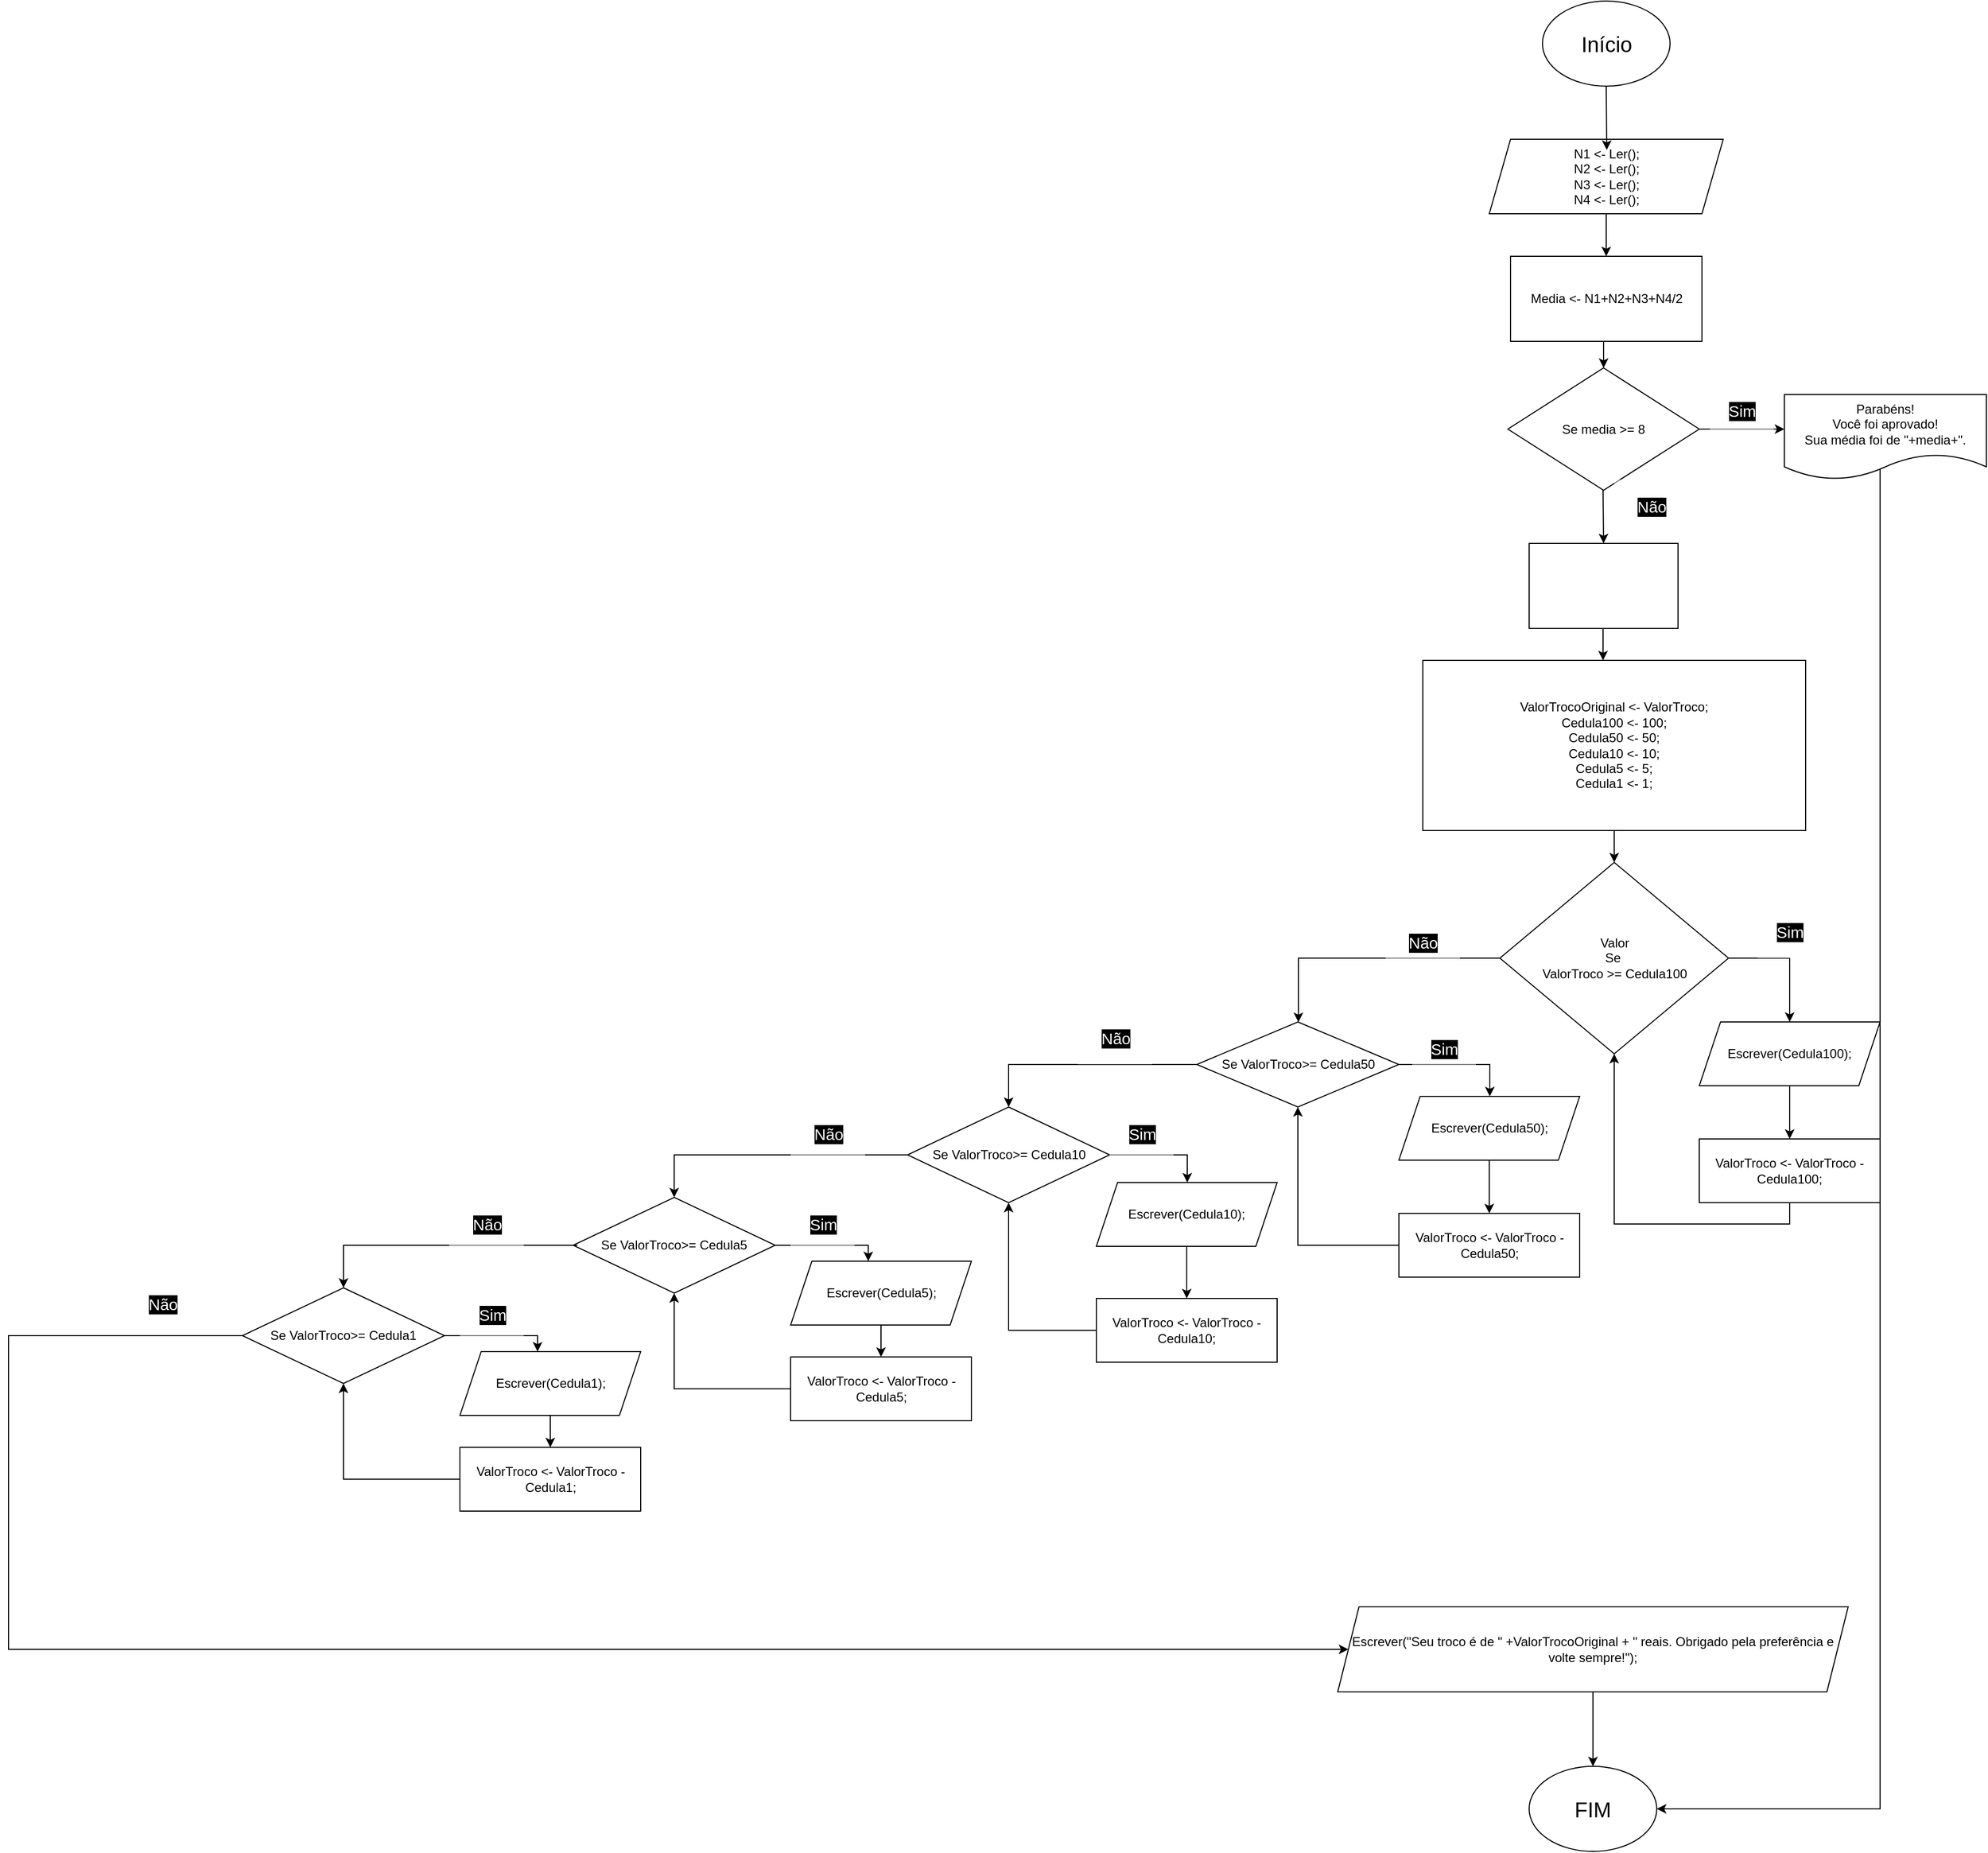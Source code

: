 <mxfile version="21.3.7" type="github">
  <diagram name="Página-1" id="r2xQb5WZQAOj9Y9dfqR0">
    <mxGraphModel dx="2374" dy="944" grid="1" gridSize="10" guides="1" tooltips="1" connect="1" arrows="1" fold="1" page="0" pageScale="1" pageWidth="827" pageHeight="1169" math="0" shadow="0">
      <root>
        <mxCell id="0" />
        <mxCell id="1" parent="0" />
        <mxCell id="rkdmeyJ-gslSqDaO4jJ8-1" value="&lt;font style=&quot;font-size: 20px;&quot;&gt;Início&lt;/font&gt;" style="ellipse;whiteSpace=wrap;html=1;" parent="1" vertex="1">
          <mxGeometry x="342.5" y="-120" width="120" height="80" as="geometry" />
        </mxCell>
        <mxCell id="U3ZBZgIVDwNOLRPqjOwI-8" value="" style="edgeStyle=orthogonalEdgeStyle;rounded=0;orthogonalLoop=1;jettySize=auto;html=1;" edge="1" parent="1" source="rkdmeyJ-gslSqDaO4jJ8-3" target="U3ZBZgIVDwNOLRPqjOwI-6">
          <mxGeometry relative="1" as="geometry" />
        </mxCell>
        <mxCell id="rkdmeyJ-gslSqDaO4jJ8-3" value="N1 &amp;lt;- Ler();&lt;br&gt;N2 &amp;lt;- Ler();&lt;br&gt;N3 &amp;lt;- Ler();&lt;br&gt;N4 &amp;lt;- Ler();" style="shape=parallelogram;perimeter=parallelogramPerimeter;whiteSpace=wrap;html=1;fixedSize=1;" parent="1" vertex="1">
          <mxGeometry x="292.5" y="10" width="220" height="70" as="geometry" />
        </mxCell>
        <mxCell id="rkdmeyJ-gslSqDaO4jJ8-4" value="Se media &amp;gt;= 8" style="rhombus;whiteSpace=wrap;html=1;" parent="1" vertex="1">
          <mxGeometry x="310" y="225" width="180" height="115" as="geometry" />
        </mxCell>
        <mxCell id="rkdmeyJ-gslSqDaO4jJ8-15" value="" style="endArrow=classic;html=1;rounded=0;exitX=0.5;exitY=1;exitDx=0;exitDy=0;" parent="1" source="rkdmeyJ-gslSqDaO4jJ8-1" edge="1">
          <mxGeometry width="50" height="50" relative="1" as="geometry">
            <mxPoint x="399" y="80" as="sourcePoint" />
            <mxPoint x="403" y="20" as="targetPoint" />
            <Array as="points" />
          </mxGeometry>
        </mxCell>
        <mxCell id="rkdmeyJ-gslSqDaO4jJ8-17" value="" style="endArrow=classic;html=1;rounded=0;exitX=1;exitY=0.5;exitDx=0;exitDy=0;entryX=0;entryY=0.5;entryDx=0;entryDy=0;" parent="1" source="rkdmeyJ-gslSqDaO4jJ8-4" edge="1">
          <mxGeometry width="50" height="50" relative="1" as="geometry">
            <mxPoint x="520" y="240" as="sourcePoint" />
            <mxPoint x="570" y="282.5" as="targetPoint" />
            <Array as="points" />
          </mxGeometry>
        </mxCell>
        <mxCell id="rkdmeyJ-gslSqDaO4jJ8-19" value="Sim" style="rounded=0;html=1;strokeWidth=1;opacity=50;strokeColor=none;fillColor=#FFFFFF;fontColor=#ffffff;labelBackgroundColor=#000000;fontSize=15;" parent="1" vertex="1">
          <mxGeometry x="500" y="240" width="60" height="50" as="geometry" />
        </mxCell>
        <mxCell id="rkdmeyJ-gslSqDaO4jJ8-21" value="" style="endArrow=classic;html=1;rounded=0;exitX=0.5;exitY=1;exitDx=0;exitDy=0;entryX=0.5;entryY=0;entryDx=0;entryDy=0;" parent="1" target="rkdmeyJ-gslSqDaO4jJ8-25" edge="1">
          <mxGeometry width="50" height="50" relative="1" as="geometry">
            <mxPoint x="399.5" y="340" as="sourcePoint" />
            <mxPoint x="399.5" y="380" as="targetPoint" />
            <Array as="points" />
          </mxGeometry>
        </mxCell>
        <mxCell id="rkdmeyJ-gslSqDaO4jJ8-22" value="Não" style="rounded=0;html=1;strokeWidth=1;opacity=50;strokeColor=none;fillColor=#FFFFFF;fontColor=#ffffff;labelBackgroundColor=#000000;fontSize=15;" parent="1" vertex="1">
          <mxGeometry x="410" y="330" width="70" height="50" as="geometry" />
        </mxCell>
        <mxCell id="rkdmeyJ-gslSqDaO4jJ8-23" style="edgeStyle=orthogonalEdgeStyle;rounded=0;orthogonalLoop=1;jettySize=auto;html=1;exitX=0.5;exitY=1;exitDx=0;exitDy=0;" parent="1" source="rkdmeyJ-gslSqDaO4jJ8-4" target="rkdmeyJ-gslSqDaO4jJ8-4" edge="1">
          <mxGeometry relative="1" as="geometry" />
        </mxCell>
        <mxCell id="rkdmeyJ-gslSqDaO4jJ8-24" value="" style="endArrow=classic;html=1;rounded=0;exitX=0.5;exitY=1;exitDx=0;exitDy=0;" parent="1" edge="1">
          <mxGeometry width="50" height="50" relative="1" as="geometry">
            <mxPoint x="399.5" y="460" as="sourcePoint" />
            <mxPoint x="399.5" y="500" as="targetPoint" />
            <Array as="points" />
          </mxGeometry>
        </mxCell>
        <mxCell id="rkdmeyJ-gslSqDaO4jJ8-25" value="" style="rounded=0;whiteSpace=wrap;html=1;" parent="1" vertex="1">
          <mxGeometry x="330" y="390" width="140" height="80" as="geometry" />
        </mxCell>
        <mxCell id="rkdmeyJ-gslSqDaO4jJ8-35" value="" style="edgeStyle=orthogonalEdgeStyle;rounded=0;orthogonalLoop=1;jettySize=auto;html=1;" parent="1" source="rkdmeyJ-gslSqDaO4jJ8-29" target="rkdmeyJ-gslSqDaO4jJ8-33" edge="1">
          <mxGeometry relative="1" as="geometry" />
        </mxCell>
        <mxCell id="rkdmeyJ-gslSqDaO4jJ8-29" value="Escrever(&quot;Seu troco é de &quot; +ValorTrocoOriginal + &quot; reais. Obrigado pela preferência e volte sempre!&quot;);" style="shape=parallelogram;perimeter=parallelogramPerimeter;whiteSpace=wrap;html=1;fixedSize=1;" parent="1" vertex="1">
          <mxGeometry x="150" y="1390" width="480" height="80" as="geometry" />
        </mxCell>
        <mxCell id="rkdmeyJ-gslSqDaO4jJ8-33" value="&lt;span style=&quot;font-size: 20px;&quot;&gt;FIM&lt;br&gt;&lt;/span&gt;" style="ellipse;whiteSpace=wrap;html=1;" parent="1" vertex="1">
          <mxGeometry x="330" y="1540" width="120" height="80" as="geometry" />
        </mxCell>
        <mxCell id="rkdmeyJ-gslSqDaO4jJ8-36" value="" style="edgeStyle=orthogonalEdgeStyle;rounded=0;orthogonalLoop=1;jettySize=auto;html=1;entryX=1;entryY=0.5;entryDx=0;entryDy=0;exitX=0.464;exitY=0.992;exitDx=0;exitDy=0;exitPerimeter=0;" parent="1" target="rkdmeyJ-gslSqDaO4jJ8-33" edge="1">
          <mxGeometry relative="1" as="geometry">
            <mxPoint x="662.08" y="312.02" as="sourcePoint" />
            <mxPoint x="550" y="760" as="targetPoint" />
            <Array as="points">
              <mxPoint x="660" y="312" />
              <mxPoint x="660" y="1580" />
            </Array>
          </mxGeometry>
        </mxCell>
        <mxCell id="rkdmeyJ-gslSqDaO4jJ8-39" value="" style="edgeStyle=orthogonalEdgeStyle;rounded=0;orthogonalLoop=1;jettySize=auto;html=1;" parent="1" target="rkdmeyJ-gslSqDaO4jJ8-4" edge="1">
          <mxGeometry relative="1" as="geometry">
            <Array as="points">
              <mxPoint x="400" y="190" />
              <mxPoint x="400" y="190" />
            </Array>
            <mxPoint x="400" y="180" as="sourcePoint" />
          </mxGeometry>
        </mxCell>
        <mxCell id="rkdmeyJ-gslSqDaO4jJ8-51" value="" style="edgeStyle=orthogonalEdgeStyle;rounded=0;orthogonalLoop=1;jettySize=auto;html=1;" parent="1" source="rkdmeyJ-gslSqDaO4jJ8-40" target="rkdmeyJ-gslSqDaO4jJ8-48" edge="1">
          <mxGeometry relative="1" as="geometry" />
        </mxCell>
        <mxCell id="rkdmeyJ-gslSqDaO4jJ8-40" value="ValorTrocoOriginal &amp;lt;- ValorTroco;&lt;br&gt;Cedula100 &amp;lt;- 100;&lt;br&gt;Cedula50 &amp;lt;- 50;&lt;br&gt;Cedula10 &amp;lt;- 10;&lt;br&gt;Cedula5 &amp;lt;- 5;&lt;br&gt;Cedula1 &amp;lt;- 1;" style="rounded=0;whiteSpace=wrap;html=1;" parent="1" vertex="1">
          <mxGeometry x="230" y="500" width="360" height="160" as="geometry" />
        </mxCell>
        <mxCell id="rkdmeyJ-gslSqDaO4jJ8-57" value="" style="edgeStyle=orthogonalEdgeStyle;rounded=0;orthogonalLoop=1;jettySize=auto;html=1;exitX=1;exitY=0.5;exitDx=0;exitDy=0;entryX=0.5;entryY=0;entryDx=0;entryDy=0;labelBackgroundColor=#FFFFFF;" parent="1" source="rkdmeyJ-gslSqDaO4jJ8-48" target="rkdmeyJ-gslSqDaO4jJ8-54" edge="1">
          <mxGeometry relative="1" as="geometry" />
        </mxCell>
        <mxCell id="rkdmeyJ-gslSqDaO4jJ8-59" style="edgeStyle=orthogonalEdgeStyle;rounded=0;orthogonalLoop=1;jettySize=auto;html=1;exitX=0;exitY=0.5;exitDx=0;exitDy=0;" parent="1" source="rkdmeyJ-gslSqDaO4jJ8-48" target="rkdmeyJ-gslSqDaO4jJ8-60" edge="1">
          <mxGeometry relative="1" as="geometry">
            <mxPoint x="200" y="910" as="targetPoint" />
            <Array as="points">
              <mxPoint x="113" y="780" />
            </Array>
          </mxGeometry>
        </mxCell>
        <mxCell id="rkdmeyJ-gslSqDaO4jJ8-48" value="Valor&lt;br&gt;Se&amp;nbsp;&lt;br&gt;ValorTroco &amp;gt;= Cedula100" style="rhombus;whiteSpace=wrap;html=1;" parent="1" vertex="1">
          <mxGeometry x="302.5" y="690" width="215" height="180" as="geometry" />
        </mxCell>
        <mxCell id="rkdmeyJ-gslSqDaO4jJ8-58" style="edgeStyle=orthogonalEdgeStyle;rounded=0;orthogonalLoop=1;jettySize=auto;html=1;exitX=0.5;exitY=1;exitDx=0;exitDy=0;" parent="1" source="rkdmeyJ-gslSqDaO4jJ8-52" target="rkdmeyJ-gslSqDaO4jJ8-48" edge="1">
          <mxGeometry relative="1" as="geometry">
            <mxPoint x="710" y="720" as="targetPoint" />
          </mxGeometry>
        </mxCell>
        <mxCell id="rkdmeyJ-gslSqDaO4jJ8-52" value="&lt;font style=&quot;vertical-align: inherit;&quot;&gt;&lt;font style=&quot;vertical-align: inherit;&quot;&gt;ValorTroco &amp;lt;- ValorTroco - Cedula100;&lt;/font&gt;&lt;/font&gt;" style="whiteSpace=wrap;html=1;" parent="1" vertex="1">
          <mxGeometry x="490" y="950" width="170" height="60" as="geometry" />
        </mxCell>
        <mxCell id="rkdmeyJ-gslSqDaO4jJ8-56" style="edgeStyle=orthogonalEdgeStyle;rounded=0;orthogonalLoop=1;jettySize=auto;html=1;exitX=0.5;exitY=1;exitDx=0;exitDy=0;" parent="1" source="rkdmeyJ-gslSqDaO4jJ8-54" target="rkdmeyJ-gslSqDaO4jJ8-52" edge="1">
          <mxGeometry relative="1" as="geometry" />
        </mxCell>
        <mxCell id="rkdmeyJ-gslSqDaO4jJ8-54" value="Escrever(Cedula100);" style="shape=parallelogram;perimeter=parallelogramPerimeter;whiteSpace=wrap;html=1;fixedSize=1;" parent="1" vertex="1">
          <mxGeometry x="490" y="840" width="170" height="60" as="geometry" />
        </mxCell>
        <mxCell id="rkdmeyJ-gslSqDaO4jJ8-67" style="edgeStyle=orthogonalEdgeStyle;rounded=0;orthogonalLoop=1;jettySize=auto;html=1;" parent="1" source="rkdmeyJ-gslSqDaO4jJ8-60" target="rkdmeyJ-gslSqDaO4jJ8-66" edge="1">
          <mxGeometry relative="1" as="geometry">
            <Array as="points">
              <mxPoint x="293" y="880" />
            </Array>
          </mxGeometry>
        </mxCell>
        <mxCell id="rkdmeyJ-gslSqDaO4jJ8-60" value="Se ValorTroco&amp;gt;= Cedula50" style="rhombus;whiteSpace=wrap;html=1;" parent="1" vertex="1">
          <mxGeometry x="17.5" y="840" width="190" height="80" as="geometry" />
        </mxCell>
        <mxCell id="rkdmeyJ-gslSqDaO4jJ8-61" value="Sim" style="rounded=0;html=1;strokeWidth=1;opacity=50;strokeColor=none;fillColor=#FFFFFF;fontColor=#ffffff;labelBackgroundColor=#000000;fontSize=15;" parent="1" vertex="1">
          <mxGeometry x="545" y="730" width="60" height="50" as="geometry" />
        </mxCell>
        <mxCell id="rkdmeyJ-gslSqDaO4jJ8-62" value="Não" style="rounded=0;html=1;strokeWidth=1;opacity=50;strokeColor=none;fillColor=#FFFFFF;fontColor=#ffffff;labelBackgroundColor=#000000;fontSize=15;" parent="1" vertex="1">
          <mxGeometry x="195" y="740" width="70" height="50" as="geometry" />
        </mxCell>
        <mxCell id="rkdmeyJ-gslSqDaO4jJ8-88" value="" style="edgeStyle=orthogonalEdgeStyle;rounded=0;orthogonalLoop=1;jettySize=auto;html=1;entryX=0.5;entryY=1;entryDx=0;entryDy=0;exitX=0;exitY=0.5;exitDx=0;exitDy=0;" parent="1" source="rkdmeyJ-gslSqDaO4jJ8-64" target="rkdmeyJ-gslSqDaO4jJ8-60" edge="1">
          <mxGeometry relative="1" as="geometry">
            <mxPoint x="292" y="1090" as="sourcePoint" />
          </mxGeometry>
        </mxCell>
        <mxCell id="rkdmeyJ-gslSqDaO4jJ8-64" value="&lt;font style=&quot;vertical-align: inherit;&quot;&gt;&lt;font style=&quot;vertical-align: inherit;&quot;&gt;ValorTroco &amp;lt;- ValorTroco - Cedula50;&lt;/font&gt;&lt;/font&gt;" style="whiteSpace=wrap;html=1;" parent="1" vertex="1">
          <mxGeometry x="207.5" y="1020" width="170" height="60" as="geometry" />
        </mxCell>
        <mxCell id="rkdmeyJ-gslSqDaO4jJ8-65" style="edgeStyle=orthogonalEdgeStyle;rounded=0;orthogonalLoop=1;jettySize=auto;html=1;exitX=0.5;exitY=1;exitDx=0;exitDy=0;" parent="1" source="rkdmeyJ-gslSqDaO4jJ8-66" target="rkdmeyJ-gslSqDaO4jJ8-64" edge="1">
          <mxGeometry relative="1" as="geometry" />
        </mxCell>
        <mxCell id="rkdmeyJ-gslSqDaO4jJ8-66" value="Escrever(Cedula50);" style="shape=parallelogram;perimeter=parallelogramPerimeter;whiteSpace=wrap;html=1;fixedSize=1;" parent="1" vertex="1">
          <mxGeometry x="207.5" y="910" width="170" height="60" as="geometry" />
        </mxCell>
        <mxCell id="rkdmeyJ-gslSqDaO4jJ8-68" value="Sim" style="rounded=0;html=1;strokeWidth=1;opacity=50;strokeColor=none;fillColor=#FFFFFF;fontColor=#ffffff;labelBackgroundColor=#000000;fontSize=15;" parent="1" vertex="1">
          <mxGeometry x="220" y="840" width="60" height="50" as="geometry" />
        </mxCell>
        <mxCell id="rkdmeyJ-gslSqDaO4jJ8-69" style="edgeStyle=orthogonalEdgeStyle;rounded=0;orthogonalLoop=1;jettySize=auto;html=1;" parent="1" source="rkdmeyJ-gslSqDaO4jJ8-70" target="rkdmeyJ-gslSqDaO4jJ8-73" edge="1">
          <mxGeometry relative="1" as="geometry">
            <Array as="points">
              <mxPoint x="8.5" y="965" />
            </Array>
          </mxGeometry>
        </mxCell>
        <mxCell id="rkdmeyJ-gslSqDaO4jJ8-86" value="" style="edgeStyle=orthogonalEdgeStyle;rounded=0;orthogonalLoop=1;jettySize=auto;html=1;exitX=0;exitY=0.5;exitDx=0;exitDy=0;" parent="1" source="rkdmeyJ-gslSqDaO4jJ8-70" target="rkdmeyJ-gslSqDaO4jJ8-80" edge="1">
          <mxGeometry relative="1" as="geometry">
            <mxPoint x="-284.5" y="960" as="sourcePoint" />
            <Array as="points">
              <mxPoint x="-474" y="965" />
            </Array>
          </mxGeometry>
        </mxCell>
        <mxCell id="rkdmeyJ-gslSqDaO4jJ8-70" value="Se ValorTroco&amp;gt;= Cedula10" style="rhombus;whiteSpace=wrap;html=1;" parent="1" vertex="1">
          <mxGeometry x="-254.5" y="920" width="190" height="90" as="geometry" />
        </mxCell>
        <mxCell id="rkdmeyJ-gslSqDaO4jJ8-91" style="edgeStyle=orthogonalEdgeStyle;rounded=0;orthogonalLoop=1;jettySize=auto;html=1;entryX=0.5;entryY=1;entryDx=0;entryDy=0;" parent="1" source="rkdmeyJ-gslSqDaO4jJ8-71" target="rkdmeyJ-gslSqDaO4jJ8-70" edge="1">
          <mxGeometry relative="1" as="geometry">
            <mxPoint x="-150" y="1020" as="targetPoint" />
            <Array as="points">
              <mxPoint x="-160" y="1130" />
            </Array>
          </mxGeometry>
        </mxCell>
        <mxCell id="rkdmeyJ-gslSqDaO4jJ8-71" value="ValorTroco &amp;lt;- ValorTroco - Cedula10;" style="whiteSpace=wrap;html=1;" parent="1" vertex="1">
          <mxGeometry x="-77" y="1100" width="170" height="60" as="geometry" />
        </mxCell>
        <mxCell id="rkdmeyJ-gslSqDaO4jJ8-72" style="edgeStyle=orthogonalEdgeStyle;rounded=0;orthogonalLoop=1;jettySize=auto;html=1;exitX=0.5;exitY=1;exitDx=0;exitDy=0;" parent="1" source="rkdmeyJ-gslSqDaO4jJ8-73" target="rkdmeyJ-gslSqDaO4jJ8-71" edge="1">
          <mxGeometry relative="1" as="geometry" />
        </mxCell>
        <mxCell id="rkdmeyJ-gslSqDaO4jJ8-73" value="Escrever(Cedula10);" style="shape=parallelogram;perimeter=parallelogramPerimeter;whiteSpace=wrap;html=1;fixedSize=1;" parent="1" vertex="1">
          <mxGeometry x="-77" y="991" width="170" height="60" as="geometry" />
        </mxCell>
        <mxCell id="rkdmeyJ-gslSqDaO4jJ8-74" value="Sim" style="rounded=0;html=1;strokeWidth=1;opacity=50;strokeColor=none;fillColor=#FFFFFF;fontColor=#ffffff;labelBackgroundColor=#000000;fontSize=15;" parent="1" vertex="1">
          <mxGeometry x="-64.5" y="920" width="60" height="50" as="geometry" />
        </mxCell>
        <mxCell id="rkdmeyJ-gslSqDaO4jJ8-77" style="edgeStyle=orthogonalEdgeStyle;rounded=0;orthogonalLoop=1;jettySize=auto;html=1;exitX=0;exitY=0.5;exitDx=0;exitDy=0;entryX=0.5;entryY=0;entryDx=0;entryDy=0;" parent="1" source="rkdmeyJ-gslSqDaO4jJ8-60" target="rkdmeyJ-gslSqDaO4jJ8-70" edge="1">
          <mxGeometry relative="1" as="geometry">
            <mxPoint x="-194.5" y="910" as="targetPoint" />
            <mxPoint x="-7" y="880" as="sourcePoint" />
            <Array as="points">
              <mxPoint x="-159" y="880" />
            </Array>
          </mxGeometry>
        </mxCell>
        <mxCell id="rkdmeyJ-gslSqDaO4jJ8-78" value="Não" style="rounded=0;html=1;strokeWidth=1;opacity=50;strokeColor=none;fillColor=#FFFFFF;fontColor=#ffffff;labelBackgroundColor=#000000;fontSize=15;" parent="1" vertex="1">
          <mxGeometry x="-94.5" y="830" width="70" height="50" as="geometry" />
        </mxCell>
        <mxCell id="rkdmeyJ-gslSqDaO4jJ8-79" style="edgeStyle=orthogonalEdgeStyle;rounded=0;orthogonalLoop=1;jettySize=auto;html=1;" parent="1" source="rkdmeyJ-gslSqDaO4jJ8-80" target="rkdmeyJ-gslSqDaO4jJ8-83" edge="1">
          <mxGeometry relative="1" as="geometry">
            <Array as="points">
              <mxPoint x="-291.5" y="1050" />
            </Array>
          </mxGeometry>
        </mxCell>
        <mxCell id="rkdmeyJ-gslSqDaO4jJ8-80" value="Se ValorTroco&amp;gt;= Cedula5" style="rhombus;whiteSpace=wrap;html=1;" parent="1" vertex="1">
          <mxGeometry x="-569" y="1005" width="190" height="90" as="geometry" />
        </mxCell>
        <mxCell id="rkdmeyJ-gslSqDaO4jJ8-108" style="edgeStyle=orthogonalEdgeStyle;rounded=0;orthogonalLoop=1;jettySize=auto;html=1;entryX=0.5;entryY=1;entryDx=0;entryDy=0;" parent="1" source="rkdmeyJ-gslSqDaO4jJ8-81" target="rkdmeyJ-gslSqDaO4jJ8-80" edge="1">
          <mxGeometry relative="1" as="geometry" />
        </mxCell>
        <mxCell id="rkdmeyJ-gslSqDaO4jJ8-81" value="ValorTroco &amp;lt;- ValorTroco - Cedula5;" style="whiteSpace=wrap;html=1;" parent="1" vertex="1">
          <mxGeometry x="-364.5" y="1155" width="170" height="60" as="geometry" />
        </mxCell>
        <mxCell id="rkdmeyJ-gslSqDaO4jJ8-82" style="edgeStyle=orthogonalEdgeStyle;rounded=0;orthogonalLoop=1;jettySize=auto;html=1;exitX=0.5;exitY=1;exitDx=0;exitDy=0;" parent="1" source="rkdmeyJ-gslSqDaO4jJ8-83" target="rkdmeyJ-gslSqDaO4jJ8-81" edge="1">
          <mxGeometry relative="1" as="geometry" />
        </mxCell>
        <mxCell id="rkdmeyJ-gslSqDaO4jJ8-83" value="Escrever(Cedula5);" style="shape=parallelogram;perimeter=parallelogramPerimeter;whiteSpace=wrap;html=1;fixedSize=1;" parent="1" vertex="1">
          <mxGeometry x="-364.5" y="1065" width="170" height="60" as="geometry" />
        </mxCell>
        <mxCell id="rkdmeyJ-gslSqDaO4jJ8-84" value="Sim" style="rounded=0;html=1;strokeWidth=1;opacity=50;strokeColor=none;fillColor=#FFFFFF;fontColor=#ffffff;labelBackgroundColor=#000000;fontSize=15;" parent="1" vertex="1">
          <mxGeometry x="-364.5" y="1005" width="60" height="50" as="geometry" />
        </mxCell>
        <mxCell id="rkdmeyJ-gslSqDaO4jJ8-101" value="" style="edgeStyle=orthogonalEdgeStyle;rounded=0;orthogonalLoop=1;jettySize=auto;html=1;exitX=0;exitY=0.5;exitDx=0;exitDy=0;" parent="1" target="rkdmeyJ-gslSqDaO4jJ8-103" edge="1">
          <mxGeometry relative="1" as="geometry">
            <mxPoint x="-565" y="1050" as="sourcePoint" />
            <Array as="points">
              <mxPoint x="-785" y="1050" />
            </Array>
          </mxGeometry>
        </mxCell>
        <mxCell id="rkdmeyJ-gslSqDaO4jJ8-102" style="edgeStyle=orthogonalEdgeStyle;rounded=0;orthogonalLoop=1;jettySize=auto;html=1;" parent="1" source="rkdmeyJ-gslSqDaO4jJ8-103" target="rkdmeyJ-gslSqDaO4jJ8-106" edge="1">
          <mxGeometry relative="1" as="geometry">
            <Array as="points">
              <mxPoint x="-602.5" y="1135" />
            </Array>
          </mxGeometry>
        </mxCell>
        <mxCell id="rkdmeyJ-gslSqDaO4jJ8-103" value="Se ValorTroco&amp;gt;= Cedula1" style="rhombus;whiteSpace=wrap;html=1;" parent="1" vertex="1">
          <mxGeometry x="-880" y="1090" width="190" height="90" as="geometry" />
        </mxCell>
        <mxCell id="rkdmeyJ-gslSqDaO4jJ8-109" style="edgeStyle=orthogonalEdgeStyle;rounded=0;orthogonalLoop=1;jettySize=auto;html=1;entryX=0.5;entryY=1;entryDx=0;entryDy=0;" parent="1" source="rkdmeyJ-gslSqDaO4jJ8-104" target="rkdmeyJ-gslSqDaO4jJ8-103" edge="1">
          <mxGeometry relative="1" as="geometry" />
        </mxCell>
        <mxCell id="rkdmeyJ-gslSqDaO4jJ8-104" value="ValorTroco &amp;lt;- ValorTroco - Cedula1;" style="whiteSpace=wrap;html=1;" parent="1" vertex="1">
          <mxGeometry x="-675.5" y="1240" width="170" height="60" as="geometry" />
        </mxCell>
        <mxCell id="rkdmeyJ-gslSqDaO4jJ8-105" style="edgeStyle=orthogonalEdgeStyle;rounded=0;orthogonalLoop=1;jettySize=auto;html=1;exitX=0.5;exitY=1;exitDx=0;exitDy=0;" parent="1" source="rkdmeyJ-gslSqDaO4jJ8-106" target="rkdmeyJ-gslSqDaO4jJ8-104" edge="1">
          <mxGeometry relative="1" as="geometry" />
        </mxCell>
        <mxCell id="rkdmeyJ-gslSqDaO4jJ8-106" value="Escrever(Cedula1);" style="shape=parallelogram;perimeter=parallelogramPerimeter;whiteSpace=wrap;html=1;fixedSize=1;" parent="1" vertex="1">
          <mxGeometry x="-675.5" y="1150" width="170" height="60" as="geometry" />
        </mxCell>
        <mxCell id="rkdmeyJ-gslSqDaO4jJ8-107" value="Sim" style="rounded=0;html=1;strokeWidth=1;opacity=50;strokeColor=none;fillColor=#FFFFFF;fontColor=#ffffff;labelBackgroundColor=#000000;fontSize=15;" parent="1" vertex="1">
          <mxGeometry x="-675.5" y="1090" width="60" height="50" as="geometry" />
        </mxCell>
        <mxCell id="rkdmeyJ-gslSqDaO4jJ8-112" value="Não" style="rounded=0;html=1;strokeWidth=1;opacity=50;strokeColor=none;fillColor=#FFFFFF;fontColor=#ffffff;labelBackgroundColor=#000000;fontSize=15;" parent="1" vertex="1">
          <mxGeometry x="-364.5" y="920" width="70" height="50" as="geometry" />
        </mxCell>
        <mxCell id="rkdmeyJ-gslSqDaO4jJ8-113" value="Não" style="rounded=0;html=1;strokeWidth=1;opacity=50;strokeColor=none;fillColor=#FFFFFF;fontColor=#ffffff;labelBackgroundColor=#000000;fontSize=15;" parent="1" vertex="1">
          <mxGeometry x="-685.5" y="1005" width="70" height="50" as="geometry" />
        </mxCell>
        <mxCell id="U3ZBZgIVDwNOLRPqjOwI-1" value="" style="edgeStyle=orthogonalEdgeStyle;rounded=0;orthogonalLoop=1;jettySize=auto;html=1;exitX=0;exitY=0.5;exitDx=0;exitDy=0;" edge="1" parent="1" source="rkdmeyJ-gslSqDaO4jJ8-103" target="rkdmeyJ-gslSqDaO4jJ8-29">
          <mxGeometry relative="1" as="geometry">
            <mxPoint x="-880" y="1130" as="sourcePoint" />
            <Array as="points">
              <mxPoint x="-1100" y="1135" />
              <mxPoint x="-1100" y="1430" />
            </Array>
            <mxPoint x="-1100" y="1170" as="targetPoint" />
          </mxGeometry>
        </mxCell>
        <mxCell id="U3ZBZgIVDwNOLRPqjOwI-2" value="Não" style="rounded=0;html=1;strokeWidth=1;opacity=50;strokeColor=none;fillColor=#FFFFFF;fontColor=#ffffff;labelBackgroundColor=#000000;fontSize=15;" vertex="1" parent="1">
          <mxGeometry x="-990" y="1080" width="70" height="50" as="geometry" />
        </mxCell>
        <mxCell id="U3ZBZgIVDwNOLRPqjOwI-6" value="Media &amp;lt;- N1+N2+N3+N4/2" style="rounded=0;whiteSpace=wrap;html=1;" vertex="1" parent="1">
          <mxGeometry x="312.5" y="120" width="180" height="80" as="geometry" />
        </mxCell>
        <mxCell id="U3ZBZgIVDwNOLRPqjOwI-9" value="Parabéns!&lt;br&gt;Você foi aprovado!&lt;br&gt;Sua média foi de &quot;+media+&quot;." style="shape=document;whiteSpace=wrap;html=1;boundedLbl=1;" vertex="1" parent="1">
          <mxGeometry x="570" y="250" width="190" height="80" as="geometry" />
        </mxCell>
      </root>
    </mxGraphModel>
  </diagram>
</mxfile>
